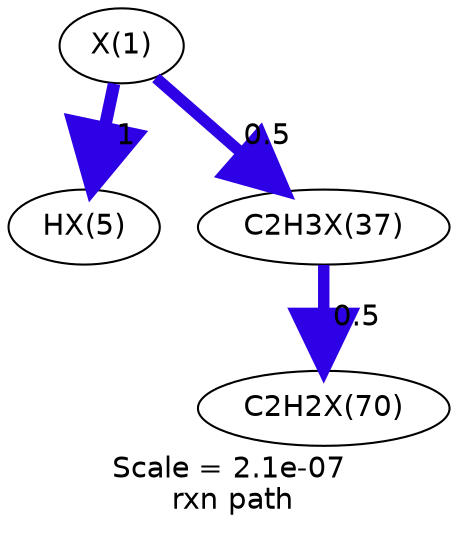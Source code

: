 digraph reaction_paths {
center=1;
s10 -> s11[fontname="Helvetica", style="setlinewidth(6)", arrowsize=3, color="0.7, 1.5, 0.9"
, label=" 1"];
s10 -> s12[fontname="Helvetica", style="setlinewidth(5.48)", arrowsize=2.74, color="0.7, 1, 0.9"
, label=" 0.5"];
s12 -> s16[fontname="Helvetica", style="setlinewidth(5.48)", arrowsize=2.74, color="0.7, 1, 0.9"
, label=" 0.5"];
s10 [ fontname="Helvetica", label="X(1)"];
s11 [ fontname="Helvetica", label="HX(5)"];
s12 [ fontname="Helvetica", label="C2H3X(37)"];
s16 [ fontname="Helvetica", label="C2H2X(70)"];
 label = "Scale = 2.1e-07\l rxn path";
 fontname = "Helvetica";
}
